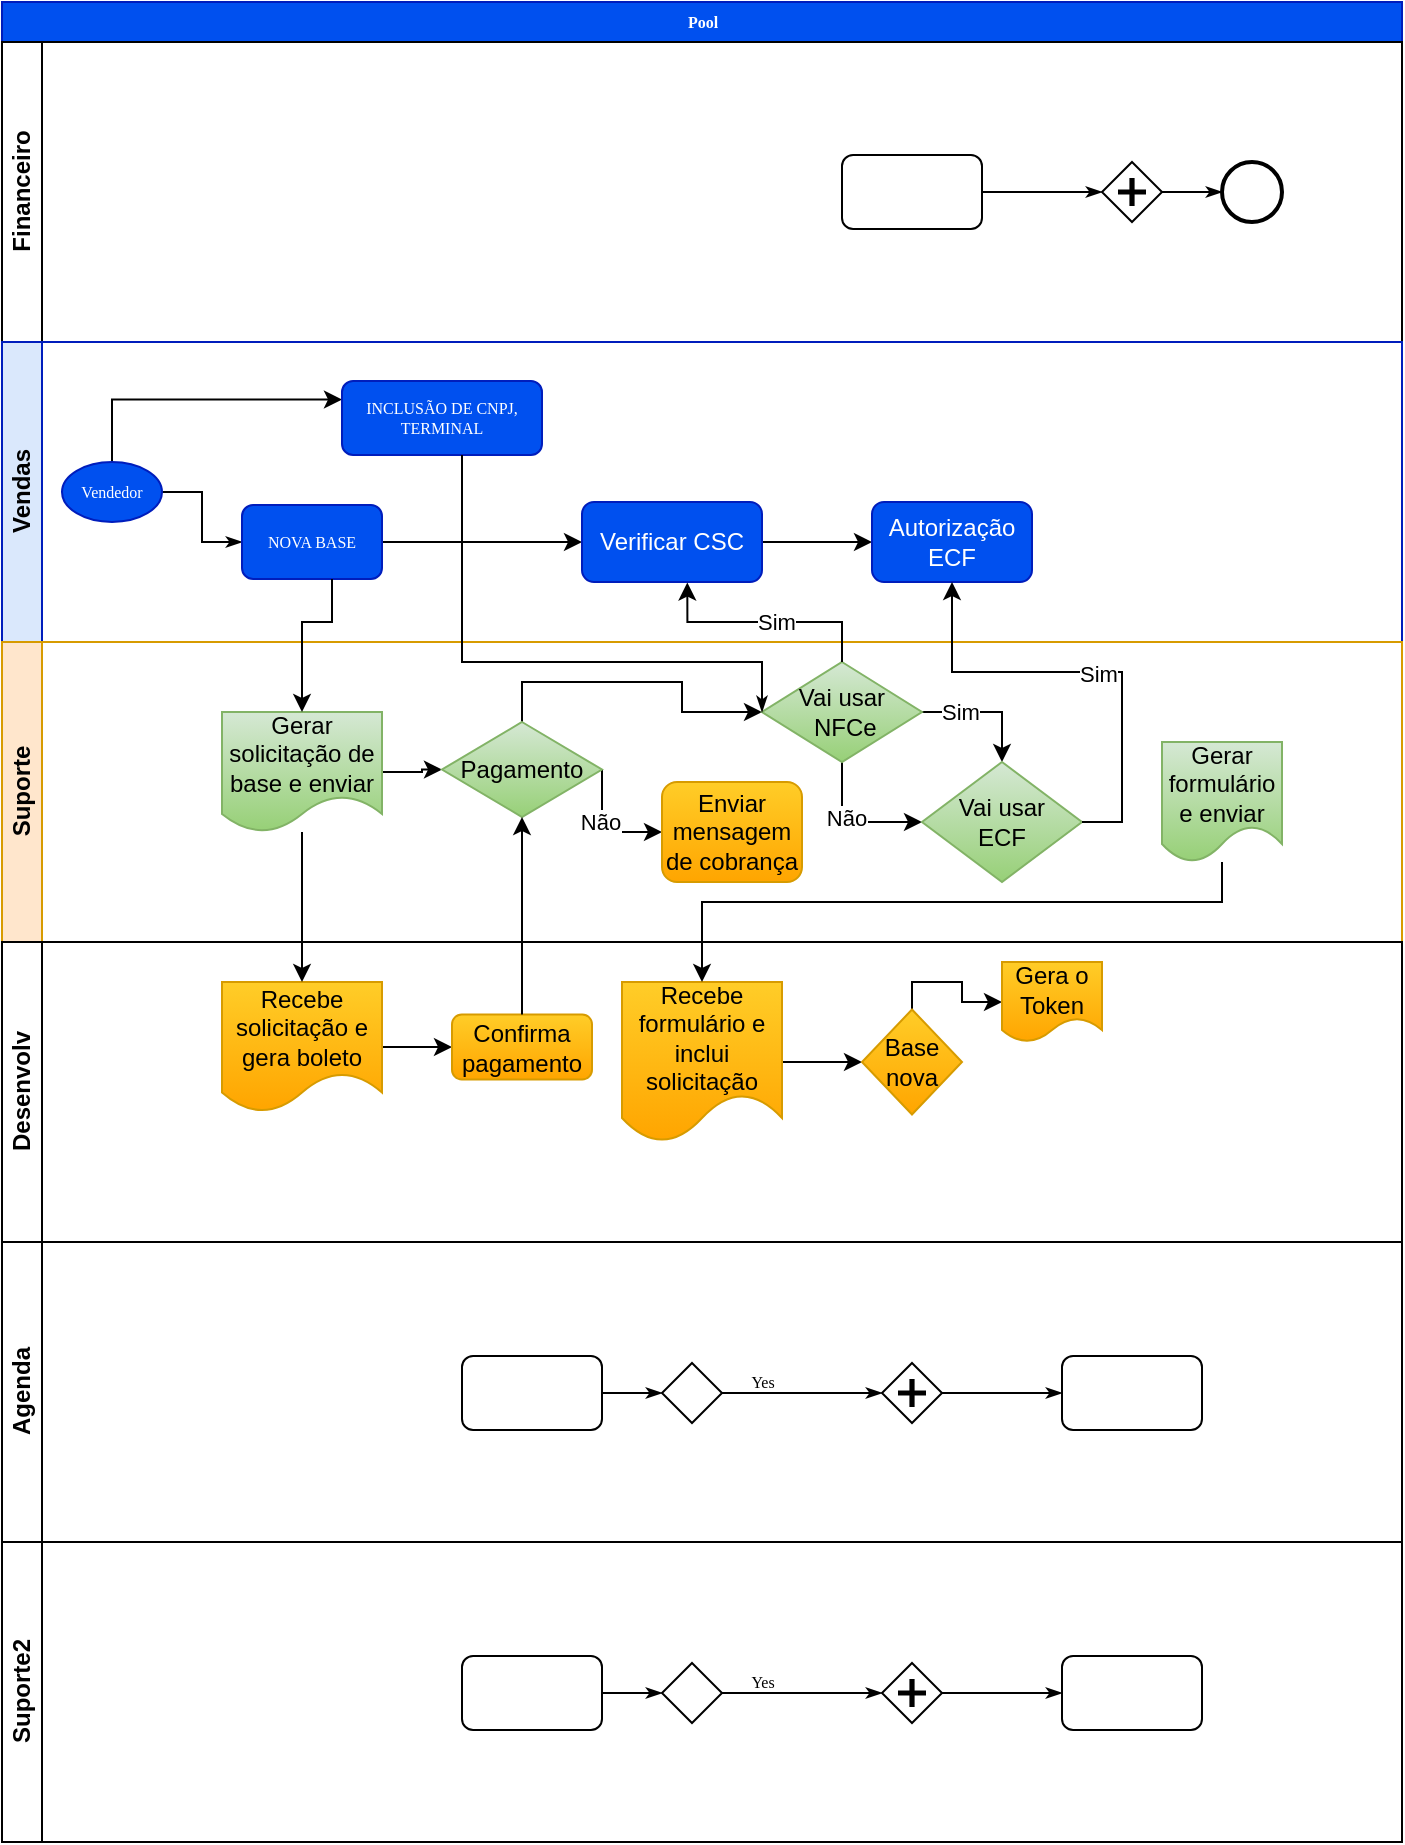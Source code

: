 <mxfile version="22.0.4" type="github">
  <diagram name="Page-1" id="c7488fd3-1785-93aa-aadb-54a6760d102a">
    <mxGraphModel dx="795" dy="515" grid="1" gridSize="10" guides="1" tooltips="1" connect="1" arrows="1" fold="1" page="1" pageScale="1" pageWidth="1100" pageHeight="850" background="none" math="0" shadow="0">
      <root>
        <mxCell id="0" />
        <mxCell id="1" parent="0" />
        <mxCell id="2b4e8129b02d487f-1" value="Pool" style="swimlane;html=1;childLayout=stackLayout;horizontal=1;startSize=20;horizontalStack=0;rounded=0;shadow=0;labelBackgroundColor=none;strokeWidth=1;fontFamily=Verdana;fontSize=8;align=center;fillColor=#0050ef;fontColor=#ffffff;strokeColor=#001DBC;" parent="1" vertex="1">
          <mxGeometry x="140" y="70" width="700" height="920" as="geometry">
            <mxRectangle x="180" y="70" width="60" height="20" as="alternateBounds" />
          </mxGeometry>
        </mxCell>
        <mxCell id="cbbn3TleY6cBq1pO80VD-13" value="Financeiro" style="swimlane;html=1;startSize=20;horizontal=0;" vertex="1" parent="2b4e8129b02d487f-1">
          <mxGeometry y="20" width="700" height="150" as="geometry" />
        </mxCell>
        <mxCell id="cbbn3TleY6cBq1pO80VD-20" style="edgeStyle=orthogonalEdgeStyle;rounded=0;html=1;entryX=0;entryY=0.5;labelBackgroundColor=none;startArrow=none;startFill=0;startSize=5;endArrow=classicThin;endFill=1;endSize=5;jettySize=auto;orthogonalLoop=1;strokeWidth=1;fontFamily=Verdana;fontSize=8" edge="1" parent="cbbn3TleY6cBq1pO80VD-13" source="cbbn3TleY6cBq1pO80VD-21" target="cbbn3TleY6cBq1pO80VD-23">
          <mxGeometry relative="1" as="geometry" />
        </mxCell>
        <mxCell id="cbbn3TleY6cBq1pO80VD-21" value="" style="rounded=1;whiteSpace=wrap;html=1;shadow=0;labelBackgroundColor=none;strokeWidth=1;fontFamily=Verdana;fontSize=8;align=center;" vertex="1" parent="cbbn3TleY6cBq1pO80VD-13">
          <mxGeometry x="420" y="56.5" width="70" height="37" as="geometry" />
        </mxCell>
        <mxCell id="cbbn3TleY6cBq1pO80VD-22" style="edgeStyle=orthogonalEdgeStyle;rounded=0;html=1;labelBackgroundColor=none;startArrow=none;startFill=0;startSize=5;endArrow=classicThin;endFill=1;endSize=5;jettySize=auto;orthogonalLoop=1;strokeWidth=1;fontFamily=Verdana;fontSize=8" edge="1" parent="cbbn3TleY6cBq1pO80VD-13" source="cbbn3TleY6cBq1pO80VD-23" target="cbbn3TleY6cBq1pO80VD-24">
          <mxGeometry relative="1" as="geometry" />
        </mxCell>
        <mxCell id="cbbn3TleY6cBq1pO80VD-23" value="" style="shape=mxgraph.bpmn.shape;html=1;verticalLabelPosition=bottom;labelBackgroundColor=#ffffff;verticalAlign=top;perimeter=rhombusPerimeter;background=gateway;outline=none;symbol=parallelGw;rounded=1;shadow=0;strokeWidth=1;fontFamily=Verdana;fontSize=8;align=center;" vertex="1" parent="cbbn3TleY6cBq1pO80VD-13">
          <mxGeometry x="550" y="60" width="30" height="30" as="geometry" />
        </mxCell>
        <mxCell id="cbbn3TleY6cBq1pO80VD-24" value="" style="ellipse;whiteSpace=wrap;html=1;rounded=0;shadow=0;labelBackgroundColor=none;strokeWidth=2;fontFamily=Verdana;fontSize=8;align=center;" vertex="1" parent="cbbn3TleY6cBq1pO80VD-13">
          <mxGeometry x="610" y="60" width="30" height="30" as="geometry" />
        </mxCell>
        <mxCell id="cbbn3TleY6cBq1pO80VD-1" value="Vendas" style="swimlane;html=1;startSize=20;horizontal=0;fillColor=#dae8fc;strokeColor=#001DBC;" vertex="1" parent="2b4e8129b02d487f-1">
          <mxGeometry y="170" width="700" height="150" as="geometry" />
        </mxCell>
        <mxCell id="cbbn3TleY6cBq1pO80VD-2" style="edgeStyle=orthogonalEdgeStyle;rounded=0;html=1;labelBackgroundColor=none;startArrow=none;startFill=0;startSize=5;endArrow=classicThin;endFill=1;endSize=5;jettySize=auto;orthogonalLoop=1;strokeWidth=1;fontFamily=Verdana;fontSize=8" edge="1" parent="cbbn3TleY6cBq1pO80VD-1" source="cbbn3TleY6cBq1pO80VD-3" target="cbbn3TleY6cBq1pO80VD-4">
          <mxGeometry relative="1" as="geometry" />
        </mxCell>
        <mxCell id="cbbn3TleY6cBq1pO80VD-51" style="edgeStyle=orthogonalEdgeStyle;rounded=0;orthogonalLoop=1;jettySize=auto;html=1;exitX=0.5;exitY=0;exitDx=0;exitDy=0;entryX=0;entryY=0.25;entryDx=0;entryDy=0;" edge="1" parent="cbbn3TleY6cBq1pO80VD-1" source="cbbn3TleY6cBq1pO80VD-3" target="cbbn3TleY6cBq1pO80VD-6">
          <mxGeometry relative="1" as="geometry" />
        </mxCell>
        <mxCell id="cbbn3TleY6cBq1pO80VD-3" value="Vendedor" style="ellipse;whiteSpace=wrap;html=1;rounded=0;shadow=0;labelBackgroundColor=none;strokeWidth=1;fontFamily=Verdana;fontSize=8;align=center;fillColor=#0050ef;strokeColor=#001DBC;fontColor=#ffffff;" vertex="1" parent="cbbn3TleY6cBq1pO80VD-1">
          <mxGeometry x="30" y="60" width="50" height="30" as="geometry" />
        </mxCell>
        <mxCell id="cbbn3TleY6cBq1pO80VD-29" style="edgeStyle=orthogonalEdgeStyle;rounded=0;orthogonalLoop=1;jettySize=auto;html=1;entryX=0;entryY=0.5;entryDx=0;entryDy=0;" edge="1" parent="cbbn3TleY6cBq1pO80VD-1" source="cbbn3TleY6cBq1pO80VD-4" target="cbbn3TleY6cBq1pO80VD-27">
          <mxGeometry relative="1" as="geometry" />
        </mxCell>
        <mxCell id="cbbn3TleY6cBq1pO80VD-4" value="NOVA BASE" style="rounded=1;whiteSpace=wrap;html=1;shadow=0;labelBackgroundColor=none;strokeWidth=1;fontFamily=Verdana;fontSize=8;align=center;fillColor=#0050ef;strokeColor=#001DBC;fontColor=#ffffff;" vertex="1" parent="cbbn3TleY6cBq1pO80VD-1">
          <mxGeometry x="120" y="81.5" width="70" height="37" as="geometry" />
        </mxCell>
        <mxCell id="cbbn3TleY6cBq1pO80VD-6" value="INCLUSÃO DE CNPJ, TERMINAL" style="rounded=1;whiteSpace=wrap;html=1;shadow=0;labelBackgroundColor=none;strokeWidth=1;fontFamily=Verdana;fontSize=8;align=center;fillColor=#0050ef;strokeColor=#001DBC;fontColor=#ffffff;" vertex="1" parent="cbbn3TleY6cBq1pO80VD-1">
          <mxGeometry x="170" y="19.5" width="100" height="37" as="geometry" />
        </mxCell>
        <mxCell id="cbbn3TleY6cBq1pO80VD-30" style="edgeStyle=orthogonalEdgeStyle;rounded=0;orthogonalLoop=1;jettySize=auto;html=1;entryX=0;entryY=0.5;entryDx=0;entryDy=0;" edge="1" parent="cbbn3TleY6cBq1pO80VD-1" source="cbbn3TleY6cBq1pO80VD-27" target="cbbn3TleY6cBq1pO80VD-28">
          <mxGeometry relative="1" as="geometry" />
        </mxCell>
        <mxCell id="cbbn3TleY6cBq1pO80VD-27" value="Verificar CSC" style="rounded=1;whiteSpace=wrap;html=1;fillColor=#0050ef;strokeColor=#001DBC;fontColor=#ffffff;" vertex="1" parent="cbbn3TleY6cBq1pO80VD-1">
          <mxGeometry x="290" y="80" width="90" height="40" as="geometry" />
        </mxCell>
        <mxCell id="cbbn3TleY6cBq1pO80VD-28" value="Autorização ECF" style="rounded=1;whiteSpace=wrap;html=1;fillColor=#0050ef;strokeColor=#001DBC;fontColor=#ffffff;" vertex="1" parent="cbbn3TleY6cBq1pO80VD-1">
          <mxGeometry x="435" y="80" width="80" height="40" as="geometry" />
        </mxCell>
        <mxCell id="2b4e8129b02d487f-2" value="Suporte" style="swimlane;html=1;startSize=20;horizontal=0;fillColor=#ffe6cc;strokeColor=#d79b00;" parent="2b4e8129b02d487f-1" vertex="1">
          <mxGeometry y="320" width="700" height="150" as="geometry" />
        </mxCell>
        <mxCell id="cbbn3TleY6cBq1pO80VD-43" style="edgeStyle=orthogonalEdgeStyle;rounded=0;orthogonalLoop=1;jettySize=auto;html=1;entryX=0;entryY=0.5;entryDx=0;entryDy=0;" edge="1" parent="2b4e8129b02d487f-2" source="cbbn3TleY6cBq1pO80VD-39" target="cbbn3TleY6cBq1pO80VD-42">
          <mxGeometry relative="1" as="geometry" />
        </mxCell>
        <mxCell id="cbbn3TleY6cBq1pO80VD-39" value="Gerar solicitação de base e enviar" style="shape=document;whiteSpace=wrap;html=1;boundedLbl=1;fillColor=#d5e8d4;strokeColor=#82b366;gradientColor=#97d077;" vertex="1" parent="2b4e8129b02d487f-2">
          <mxGeometry x="110" y="35" width="80" height="60" as="geometry" />
        </mxCell>
        <mxCell id="cbbn3TleY6cBq1pO80VD-54" style="edgeStyle=orthogonalEdgeStyle;rounded=0;orthogonalLoop=1;jettySize=auto;html=1;exitX=1;exitY=0.5;exitDx=0;exitDy=0;entryX=0;entryY=0.5;entryDx=0;entryDy=0;" edge="1" parent="2b4e8129b02d487f-2" source="cbbn3TleY6cBq1pO80VD-42" target="cbbn3TleY6cBq1pO80VD-53">
          <mxGeometry relative="1" as="geometry">
            <Array as="points">
              <mxPoint x="300" y="95" />
              <mxPoint x="330" y="95" />
            </Array>
          </mxGeometry>
        </mxCell>
        <mxCell id="cbbn3TleY6cBq1pO80VD-55" value="Não" style="edgeLabel;html=1;align=center;verticalAlign=middle;resizable=0;points=[];" vertex="1" connectable="0" parent="cbbn3TleY6cBq1pO80VD-54">
          <mxGeometry x="-0.157" y="-1" relative="1" as="geometry">
            <mxPoint as="offset" />
          </mxGeometry>
        </mxCell>
        <mxCell id="cbbn3TleY6cBq1pO80VD-60" style="edgeStyle=orthogonalEdgeStyle;rounded=0;orthogonalLoop=1;jettySize=auto;html=1;entryX=0;entryY=0.5;entryDx=0;entryDy=0;" edge="1" parent="2b4e8129b02d487f-2" source="cbbn3TleY6cBq1pO80VD-42" target="cbbn3TleY6cBq1pO80VD-56">
          <mxGeometry relative="1" as="geometry">
            <Array as="points">
              <mxPoint x="260" y="20" />
              <mxPoint x="340" y="20" />
              <mxPoint x="340" y="35" />
            </Array>
          </mxGeometry>
        </mxCell>
        <mxCell id="cbbn3TleY6cBq1pO80VD-42" value="Pagamento" style="rhombus;whiteSpace=wrap;html=1;fillColor=#d5e8d4;strokeColor=#82b366;gradientColor=#97d077;" vertex="1" parent="2b4e8129b02d487f-2">
          <mxGeometry x="220" y="40" width="80" height="47.5" as="geometry" />
        </mxCell>
        <mxCell id="cbbn3TleY6cBq1pO80VD-53" value="Enviar mensagem de cobrança" style="rounded=1;whiteSpace=wrap;html=1;fillColor=#ffcd28;strokeColor=#d79b00;gradientColor=#ffa500;" vertex="1" parent="2b4e8129b02d487f-2">
          <mxGeometry x="330" y="70" width="70" height="50" as="geometry" />
        </mxCell>
        <mxCell id="cbbn3TleY6cBq1pO80VD-63" style="edgeStyle=orthogonalEdgeStyle;rounded=0;orthogonalLoop=1;jettySize=auto;html=1;" edge="1" parent="2b4e8129b02d487f-2" source="cbbn3TleY6cBq1pO80VD-56" target="cbbn3TleY6cBq1pO80VD-61">
          <mxGeometry relative="1" as="geometry">
            <Array as="points">
              <mxPoint x="420" y="90" />
            </Array>
          </mxGeometry>
        </mxCell>
        <mxCell id="cbbn3TleY6cBq1pO80VD-64" value="Não" style="edgeLabel;html=1;align=center;verticalAlign=middle;resizable=0;points=[];" vertex="1" connectable="0" parent="cbbn3TleY6cBq1pO80VD-63">
          <mxGeometry x="-0.08" y="2" relative="1" as="geometry">
            <mxPoint as="offset" />
          </mxGeometry>
        </mxCell>
        <mxCell id="cbbn3TleY6cBq1pO80VD-66" style="edgeStyle=orthogonalEdgeStyle;rounded=0;orthogonalLoop=1;jettySize=auto;html=1;entryX=0.5;entryY=0;entryDx=0;entryDy=0;" edge="1" parent="2b4e8129b02d487f-2" source="cbbn3TleY6cBq1pO80VD-56" target="cbbn3TleY6cBq1pO80VD-61">
          <mxGeometry relative="1" as="geometry">
            <Array as="points">
              <mxPoint x="500" y="35" />
            </Array>
          </mxGeometry>
        </mxCell>
        <mxCell id="cbbn3TleY6cBq1pO80VD-67" value="Sim" style="edgeLabel;html=1;align=center;verticalAlign=middle;resizable=0;points=[];" vertex="1" connectable="0" parent="cbbn3TleY6cBq1pO80VD-66">
          <mxGeometry x="-0.42" relative="1" as="geometry">
            <mxPoint as="offset" />
          </mxGeometry>
        </mxCell>
        <mxCell id="cbbn3TleY6cBq1pO80VD-56" value="Vai usar&lt;br&gt;&amp;nbsp;NFCe" style="rhombus;whiteSpace=wrap;html=1;fillColor=#d5e8d4;strokeColor=#82b366;gradientColor=#97d077;" vertex="1" parent="2b4e8129b02d487f-2">
          <mxGeometry x="380" y="10" width="80" height="50" as="geometry" />
        </mxCell>
        <mxCell id="cbbn3TleY6cBq1pO80VD-61" value="Vai usar&lt;br&gt;ECF" style="rhombus;whiteSpace=wrap;html=1;fillColor=#d5e8d4;strokeColor=#82b366;gradientColor=#97d077;" vertex="1" parent="2b4e8129b02d487f-2">
          <mxGeometry x="460" y="60" width="80" height="60" as="geometry" />
        </mxCell>
        <mxCell id="cbbn3TleY6cBq1pO80VD-74" value="Gerar formulário e enviar" style="shape=document;whiteSpace=wrap;html=1;boundedLbl=1;fillColor=#d5e8d4;strokeColor=#82b366;gradientColor=#97d077;" vertex="1" parent="2b4e8129b02d487f-2">
          <mxGeometry x="580" y="50" width="60" height="60" as="geometry" />
        </mxCell>
        <mxCell id="2b4e8129b02d487f-3" value="Desenvolv" style="swimlane;html=1;startSize=20;horizontal=0;" parent="2b4e8129b02d487f-1" vertex="1">
          <mxGeometry y="470" width="700" height="150" as="geometry" />
        </mxCell>
        <mxCell id="cbbn3TleY6cBq1pO80VD-48" style="edgeStyle=orthogonalEdgeStyle;rounded=0;orthogonalLoop=1;jettySize=auto;html=1;entryX=0;entryY=0.5;entryDx=0;entryDy=0;" edge="1" parent="2b4e8129b02d487f-3" source="cbbn3TleY6cBq1pO80VD-44" target="cbbn3TleY6cBq1pO80VD-46">
          <mxGeometry relative="1" as="geometry" />
        </mxCell>
        <mxCell id="cbbn3TleY6cBq1pO80VD-44" value="Recebe solicitação e gera boleto" style="shape=document;whiteSpace=wrap;html=1;boundedLbl=1;fillColor=#ffcd28;gradientColor=#ffa500;strokeColor=#d79b00;" vertex="1" parent="2b4e8129b02d487f-3">
          <mxGeometry x="110" y="20" width="80" height="65" as="geometry" />
        </mxCell>
        <mxCell id="cbbn3TleY6cBq1pO80VD-46" value="Confirma pagamento" style="rounded=1;whiteSpace=wrap;html=1;fillColor=#ffcd28;gradientColor=#ffa500;strokeColor=#d79b00;" vertex="1" parent="2b4e8129b02d487f-3">
          <mxGeometry x="225" y="36.25" width="70" height="32.5" as="geometry" />
        </mxCell>
        <mxCell id="cbbn3TleY6cBq1pO80VD-78" style="edgeStyle=orthogonalEdgeStyle;rounded=0;orthogonalLoop=1;jettySize=auto;html=1;entryX=0;entryY=0.5;entryDx=0;entryDy=0;" edge="1" parent="2b4e8129b02d487f-3" source="cbbn3TleY6cBq1pO80VD-75" target="cbbn3TleY6cBq1pO80VD-77">
          <mxGeometry relative="1" as="geometry" />
        </mxCell>
        <mxCell id="cbbn3TleY6cBq1pO80VD-75" value="Recebe formulário e inclui solicitação" style="shape=document;whiteSpace=wrap;html=1;boundedLbl=1;fillColor=#ffcd28;gradientColor=#ffa500;strokeColor=#d79b00;" vertex="1" parent="2b4e8129b02d487f-3">
          <mxGeometry x="310" y="20" width="80" height="80" as="geometry" />
        </mxCell>
        <mxCell id="cbbn3TleY6cBq1pO80VD-83" style="edgeStyle=orthogonalEdgeStyle;rounded=0;orthogonalLoop=1;jettySize=auto;html=1;entryX=0;entryY=0.5;entryDx=0;entryDy=0;" edge="1" parent="2b4e8129b02d487f-3" source="cbbn3TleY6cBq1pO80VD-77" target="cbbn3TleY6cBq1pO80VD-80">
          <mxGeometry relative="1" as="geometry">
            <Array as="points">
              <mxPoint x="455" y="20" />
              <mxPoint x="480" y="20" />
              <mxPoint x="480" y="30" />
            </Array>
          </mxGeometry>
        </mxCell>
        <mxCell id="cbbn3TleY6cBq1pO80VD-77" value="Base nova" style="rhombus;whiteSpace=wrap;html=1;fillColor=#ffcd28;gradientColor=#ffa500;strokeColor=#d79b00;" vertex="1" parent="2b4e8129b02d487f-3">
          <mxGeometry x="430" y="33.75" width="50" height="52.5" as="geometry" />
        </mxCell>
        <mxCell id="cbbn3TleY6cBq1pO80VD-80" value="Gera o Token" style="shape=document;whiteSpace=wrap;html=1;boundedLbl=1;fillColor=#ffcd28;gradientColor=#ffa500;strokeColor=#d79b00;" vertex="1" parent="2b4e8129b02d487f-3">
          <mxGeometry x="500" y="10" width="50" height="40" as="geometry" />
        </mxCell>
        <mxCell id="cbbn3TleY6cBq1pO80VD-31" value="Agenda" style="swimlane;html=1;startSize=20;horizontal=0;" vertex="1" parent="2b4e8129b02d487f-1">
          <mxGeometry y="620" width="700" height="150" as="geometry" />
        </mxCell>
        <mxCell id="cbbn3TleY6cBq1pO80VD-32" style="edgeStyle=orthogonalEdgeStyle;rounded=0;html=1;labelBackgroundColor=none;startArrow=none;startFill=0;startSize=5;endArrow=classicThin;endFill=1;endSize=5;jettySize=auto;orthogonalLoop=1;strokeWidth=1;fontFamily=Verdana;fontSize=8;" edge="1" parent="cbbn3TleY6cBq1pO80VD-31" source="cbbn3TleY6cBq1pO80VD-33" target="cbbn3TleY6cBq1pO80VD-35">
          <mxGeometry relative="1" as="geometry" />
        </mxCell>
        <mxCell id="cbbn3TleY6cBq1pO80VD-33" value="" style="rounded=1;whiteSpace=wrap;html=1;shadow=0;labelBackgroundColor=none;strokeWidth=1;fontFamily=Verdana;fontSize=8;align=center;" vertex="1" parent="cbbn3TleY6cBq1pO80VD-31">
          <mxGeometry x="230" y="57.0" width="70" height="37" as="geometry" />
        </mxCell>
        <mxCell id="cbbn3TleY6cBq1pO80VD-34" value="Yes" style="edgeStyle=orthogonalEdgeStyle;rounded=0;html=1;entryX=0;entryY=0.5;labelBackgroundColor=none;startArrow=none;startFill=0;startSize=5;endArrow=classicThin;endFill=1;endSize=5;jettySize=auto;orthogonalLoop=1;strokeWidth=1;fontFamily=Verdana;fontSize=8" edge="1" parent="cbbn3TleY6cBq1pO80VD-31" source="cbbn3TleY6cBq1pO80VD-35" target="cbbn3TleY6cBq1pO80VD-37">
          <mxGeometry x="-0.501" y="6" relative="1" as="geometry">
            <mxPoint as="offset" />
          </mxGeometry>
        </mxCell>
        <mxCell id="cbbn3TleY6cBq1pO80VD-35" value="" style="strokeWidth=1;html=1;shape=mxgraph.flowchart.decision;whiteSpace=wrap;rounded=1;shadow=0;labelBackgroundColor=none;fontFamily=Verdana;fontSize=8;align=center;" vertex="1" parent="cbbn3TleY6cBq1pO80VD-31">
          <mxGeometry x="330" y="60.5" width="30" height="30" as="geometry" />
        </mxCell>
        <mxCell id="cbbn3TleY6cBq1pO80VD-36" style="edgeStyle=orthogonalEdgeStyle;rounded=0;html=1;labelBackgroundColor=none;startArrow=none;startFill=0;startSize=5;endArrow=classicThin;endFill=1;endSize=5;jettySize=auto;orthogonalLoop=1;strokeColor=#000000;strokeWidth=1;fontFamily=Verdana;fontSize=8;fontColor=#000000;" edge="1" parent="cbbn3TleY6cBq1pO80VD-31" source="cbbn3TleY6cBq1pO80VD-37" target="cbbn3TleY6cBq1pO80VD-38">
          <mxGeometry relative="1" as="geometry" />
        </mxCell>
        <mxCell id="cbbn3TleY6cBq1pO80VD-37" value="" style="shape=mxgraph.bpmn.shape;html=1;verticalLabelPosition=bottom;labelBackgroundColor=#ffffff;verticalAlign=top;perimeter=rhombusPerimeter;background=gateway;outline=none;symbol=parallelGw;rounded=1;shadow=0;strokeWidth=1;fontFamily=Verdana;fontSize=8;align=center;" vertex="1" parent="cbbn3TleY6cBq1pO80VD-31">
          <mxGeometry x="440" y="60.5" width="30" height="30" as="geometry" />
        </mxCell>
        <mxCell id="cbbn3TleY6cBq1pO80VD-38" value="" style="rounded=1;whiteSpace=wrap;html=1;shadow=0;labelBackgroundColor=none;strokeWidth=1;fontFamily=Verdana;fontSize=8;align=center;" vertex="1" parent="cbbn3TleY6cBq1pO80VD-31">
          <mxGeometry x="530" y="57" width="70" height="37" as="geometry" />
        </mxCell>
        <mxCell id="2b4e8129b02d487f-4" value="Suporte2" style="swimlane;html=1;startSize=20;horizontal=0;" parent="2b4e8129b02d487f-1" vertex="1">
          <mxGeometry y="770" width="700" height="150" as="geometry" />
        </mxCell>
        <mxCell id="2b4e8129b02d487f-28" style="edgeStyle=orthogonalEdgeStyle;rounded=0;html=1;labelBackgroundColor=none;startArrow=none;startFill=0;startSize=5;endArrow=classicThin;endFill=1;endSize=5;jettySize=auto;orthogonalLoop=1;strokeWidth=1;fontFamily=Verdana;fontSize=8;" parent="2b4e8129b02d487f-4" source="2b4e8129b02d487f-14" target="2b4e8129b02d487f-15" edge="1">
          <mxGeometry relative="1" as="geometry" />
        </mxCell>
        <mxCell id="2b4e8129b02d487f-14" value="" style="rounded=1;whiteSpace=wrap;html=1;shadow=0;labelBackgroundColor=none;strokeWidth=1;fontFamily=Verdana;fontSize=8;align=center;" parent="2b4e8129b02d487f-4" vertex="1">
          <mxGeometry x="230" y="57.0" width="70" height="37" as="geometry" />
        </mxCell>
        <mxCell id="2b4e8129b02d487f-29" value="Yes" style="edgeStyle=orthogonalEdgeStyle;rounded=0;html=1;entryX=0;entryY=0.5;labelBackgroundColor=none;startArrow=none;startFill=0;startSize=5;endArrow=classicThin;endFill=1;endSize=5;jettySize=auto;orthogonalLoop=1;strokeWidth=1;fontFamily=Verdana;fontSize=8" parent="2b4e8129b02d487f-4" source="2b4e8129b02d487f-15" target="2b4e8129b02d487f-16" edge="1">
          <mxGeometry x="-0.501" y="6" relative="1" as="geometry">
            <mxPoint as="offset" />
          </mxGeometry>
        </mxCell>
        <mxCell id="2b4e8129b02d487f-15" value="" style="strokeWidth=1;html=1;shape=mxgraph.flowchart.decision;whiteSpace=wrap;rounded=1;shadow=0;labelBackgroundColor=none;fontFamily=Verdana;fontSize=8;align=center;" parent="2b4e8129b02d487f-4" vertex="1">
          <mxGeometry x="330" y="60.5" width="30" height="30" as="geometry" />
        </mxCell>
        <mxCell id="2b4e8129b02d487f-30" style="edgeStyle=orthogonalEdgeStyle;rounded=0;html=1;labelBackgroundColor=none;startArrow=none;startFill=0;startSize=5;endArrow=classicThin;endFill=1;endSize=5;jettySize=auto;orthogonalLoop=1;strokeColor=#000000;strokeWidth=1;fontFamily=Verdana;fontSize=8;fontColor=#000000;" parent="2b4e8129b02d487f-4" source="2b4e8129b02d487f-16" target="2b4e8129b02d487f-17" edge="1">
          <mxGeometry relative="1" as="geometry" />
        </mxCell>
        <mxCell id="2b4e8129b02d487f-16" value="" style="shape=mxgraph.bpmn.shape;html=1;verticalLabelPosition=bottom;labelBackgroundColor=#ffffff;verticalAlign=top;perimeter=rhombusPerimeter;background=gateway;outline=none;symbol=parallelGw;rounded=1;shadow=0;strokeWidth=1;fontFamily=Verdana;fontSize=8;align=center;" parent="2b4e8129b02d487f-4" vertex="1">
          <mxGeometry x="440" y="60.5" width="30" height="30" as="geometry" />
        </mxCell>
        <mxCell id="2b4e8129b02d487f-17" value="" style="rounded=1;whiteSpace=wrap;html=1;shadow=0;labelBackgroundColor=none;strokeWidth=1;fontFamily=Verdana;fontSize=8;align=center;" parent="2b4e8129b02d487f-4" vertex="1">
          <mxGeometry x="530" y="57" width="70" height="37" as="geometry" />
        </mxCell>
        <mxCell id="cbbn3TleY6cBq1pO80VD-40" style="edgeStyle=orthogonalEdgeStyle;rounded=0;orthogonalLoop=1;jettySize=auto;html=1;entryX=0.5;entryY=0;entryDx=0;entryDy=0;" edge="1" parent="2b4e8129b02d487f-1" source="cbbn3TleY6cBq1pO80VD-4" target="cbbn3TleY6cBq1pO80VD-39">
          <mxGeometry relative="1" as="geometry">
            <Array as="points">
              <mxPoint x="165" y="310" />
              <mxPoint x="150" y="310" />
            </Array>
          </mxGeometry>
        </mxCell>
        <mxCell id="cbbn3TleY6cBq1pO80VD-45" style="edgeStyle=orthogonalEdgeStyle;rounded=0;orthogonalLoop=1;jettySize=auto;html=1;entryX=0.5;entryY=0;entryDx=0;entryDy=0;" edge="1" parent="2b4e8129b02d487f-1" source="cbbn3TleY6cBq1pO80VD-39" target="cbbn3TleY6cBq1pO80VD-44">
          <mxGeometry relative="1" as="geometry" />
        </mxCell>
        <mxCell id="cbbn3TleY6cBq1pO80VD-49" style="edgeStyle=orthogonalEdgeStyle;rounded=0;orthogonalLoop=1;jettySize=auto;html=1;" edge="1" parent="2b4e8129b02d487f-1" source="cbbn3TleY6cBq1pO80VD-46" target="cbbn3TleY6cBq1pO80VD-42">
          <mxGeometry relative="1" as="geometry" />
        </mxCell>
        <mxCell id="cbbn3TleY6cBq1pO80VD-57" style="edgeStyle=orthogonalEdgeStyle;rounded=0;orthogonalLoop=1;jettySize=auto;html=1;entryX=0.585;entryY=1.007;entryDx=0;entryDy=0;entryPerimeter=0;" edge="1" parent="2b4e8129b02d487f-1" source="cbbn3TleY6cBq1pO80VD-56" target="cbbn3TleY6cBq1pO80VD-27">
          <mxGeometry relative="1" as="geometry" />
        </mxCell>
        <mxCell id="cbbn3TleY6cBq1pO80VD-58" value="Sim" style="edgeLabel;html=1;align=center;verticalAlign=middle;resizable=0;points=[];" vertex="1" connectable="0" parent="cbbn3TleY6cBq1pO80VD-57">
          <mxGeometry x="-0.085" relative="1" as="geometry">
            <mxPoint as="offset" />
          </mxGeometry>
        </mxCell>
        <mxCell id="cbbn3TleY6cBq1pO80VD-5" style="edgeStyle=orthogonalEdgeStyle;rounded=0;html=1;labelBackgroundColor=none;startArrow=none;startFill=0;startSize=5;endArrow=classicThin;endFill=1;endSize=5;jettySize=auto;orthogonalLoop=1;strokeWidth=1;fontFamily=Verdana;fontSize=8;entryX=0;entryY=0.5;entryDx=0;entryDy=0;" edge="1" parent="2b4e8129b02d487f-1" source="cbbn3TleY6cBq1pO80VD-6" target="cbbn3TleY6cBq1pO80VD-56">
          <mxGeometry relative="1" as="geometry">
            <mxPoint x="340" y="230" as="targetPoint" />
            <Array as="points">
              <mxPoint x="230" y="330" />
              <mxPoint x="380" y="330" />
            </Array>
          </mxGeometry>
        </mxCell>
        <mxCell id="cbbn3TleY6cBq1pO80VD-70" style="edgeStyle=orthogonalEdgeStyle;rounded=0;orthogonalLoop=1;jettySize=auto;html=1;exitX=1;exitY=0.5;exitDx=0;exitDy=0;entryX=0.5;entryY=1;entryDx=0;entryDy=0;" edge="1" parent="2b4e8129b02d487f-1" source="cbbn3TleY6cBq1pO80VD-61" target="cbbn3TleY6cBq1pO80VD-28">
          <mxGeometry relative="1" as="geometry" />
        </mxCell>
        <mxCell id="cbbn3TleY6cBq1pO80VD-71" value="Sim" style="edgeLabel;html=1;align=center;verticalAlign=middle;resizable=0;points=[];" vertex="1" connectable="0" parent="cbbn3TleY6cBq1pO80VD-70">
          <mxGeometry x="-0.048" y="1" relative="1" as="geometry">
            <mxPoint as="offset" />
          </mxGeometry>
        </mxCell>
        <mxCell id="cbbn3TleY6cBq1pO80VD-76" style="edgeStyle=orthogonalEdgeStyle;rounded=0;orthogonalLoop=1;jettySize=auto;html=1;entryX=0.5;entryY=0;entryDx=0;entryDy=0;" edge="1" parent="2b4e8129b02d487f-1" source="cbbn3TleY6cBq1pO80VD-74" target="cbbn3TleY6cBq1pO80VD-75">
          <mxGeometry relative="1" as="geometry">
            <Array as="points">
              <mxPoint x="610" y="450" />
              <mxPoint x="350" y="450" />
            </Array>
          </mxGeometry>
        </mxCell>
      </root>
    </mxGraphModel>
  </diagram>
</mxfile>
